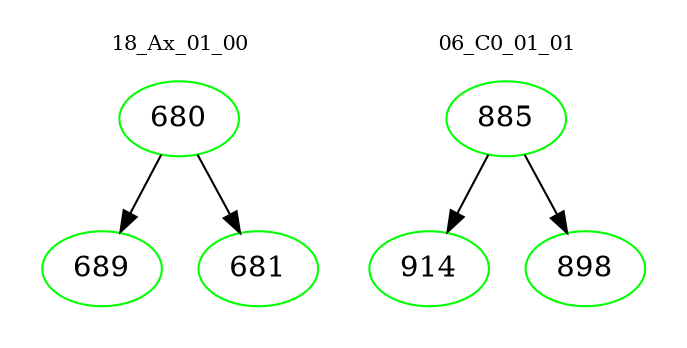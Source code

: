 digraph{
subgraph cluster_0 {
color = white
label = "18_Ax_01_00";
fontsize=10;
T0_680 [label="680", color="green"]
T0_680 -> T0_689 [color="black"]
T0_689 [label="689", color="green"]
T0_680 -> T0_681 [color="black"]
T0_681 [label="681", color="green"]
}
subgraph cluster_1 {
color = white
label = "06_C0_01_01";
fontsize=10;
T1_885 [label="885", color="green"]
T1_885 -> T1_914 [color="black"]
T1_914 [label="914", color="green"]
T1_885 -> T1_898 [color="black"]
T1_898 [label="898", color="green"]
}
}
